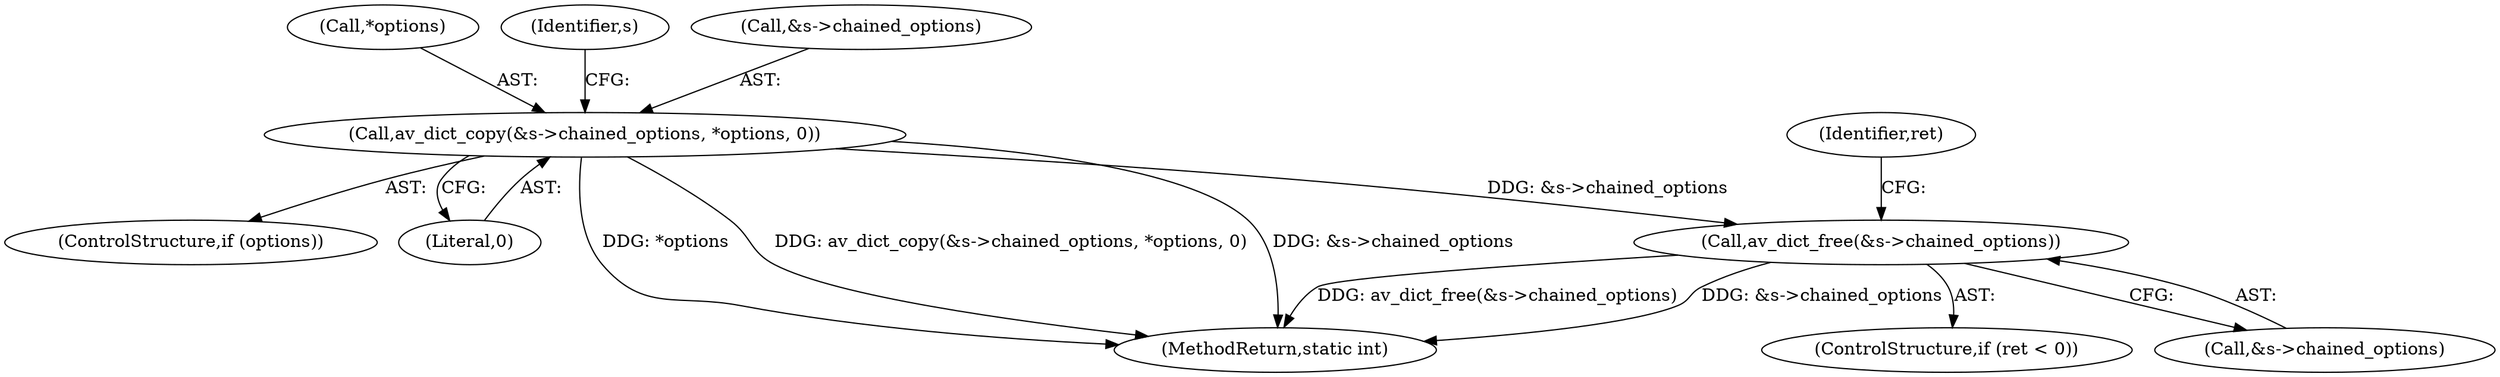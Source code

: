 digraph "0_FFmpeg_2a05c8f813de6f2278827734bf8102291e7484aa_1@API" {
"1000251" [label="(Call,av_dict_free(&s->chained_options))"];
"1000151" [label="(Call,av_dict_copy(&s->chained_options, *options, 0))"];
"1000151" [label="(Call,av_dict_copy(&s->chained_options, *options, 0))"];
"1000247" [label="(ControlStructure,if (ret < 0))"];
"1000149" [label="(ControlStructure,if (options))"];
"1000158" [label="(Literal,0)"];
"1000156" [label="(Call,*options)"];
"1000161" [label="(Identifier,s)"];
"1000257" [label="(Identifier,ret)"];
"1000258" [label="(MethodReturn,static int)"];
"1000252" [label="(Call,&s->chained_options)"];
"1000251" [label="(Call,av_dict_free(&s->chained_options))"];
"1000152" [label="(Call,&s->chained_options)"];
"1000251" -> "1000247"  [label="AST: "];
"1000251" -> "1000252"  [label="CFG: "];
"1000252" -> "1000251"  [label="AST: "];
"1000257" -> "1000251"  [label="CFG: "];
"1000251" -> "1000258"  [label="DDG: av_dict_free(&s->chained_options)"];
"1000251" -> "1000258"  [label="DDG: &s->chained_options"];
"1000151" -> "1000251"  [label="DDG: &s->chained_options"];
"1000151" -> "1000149"  [label="AST: "];
"1000151" -> "1000158"  [label="CFG: "];
"1000152" -> "1000151"  [label="AST: "];
"1000156" -> "1000151"  [label="AST: "];
"1000158" -> "1000151"  [label="AST: "];
"1000161" -> "1000151"  [label="CFG: "];
"1000151" -> "1000258"  [label="DDG: *options"];
"1000151" -> "1000258"  [label="DDG: av_dict_copy(&s->chained_options, *options, 0)"];
"1000151" -> "1000258"  [label="DDG: &s->chained_options"];
}
